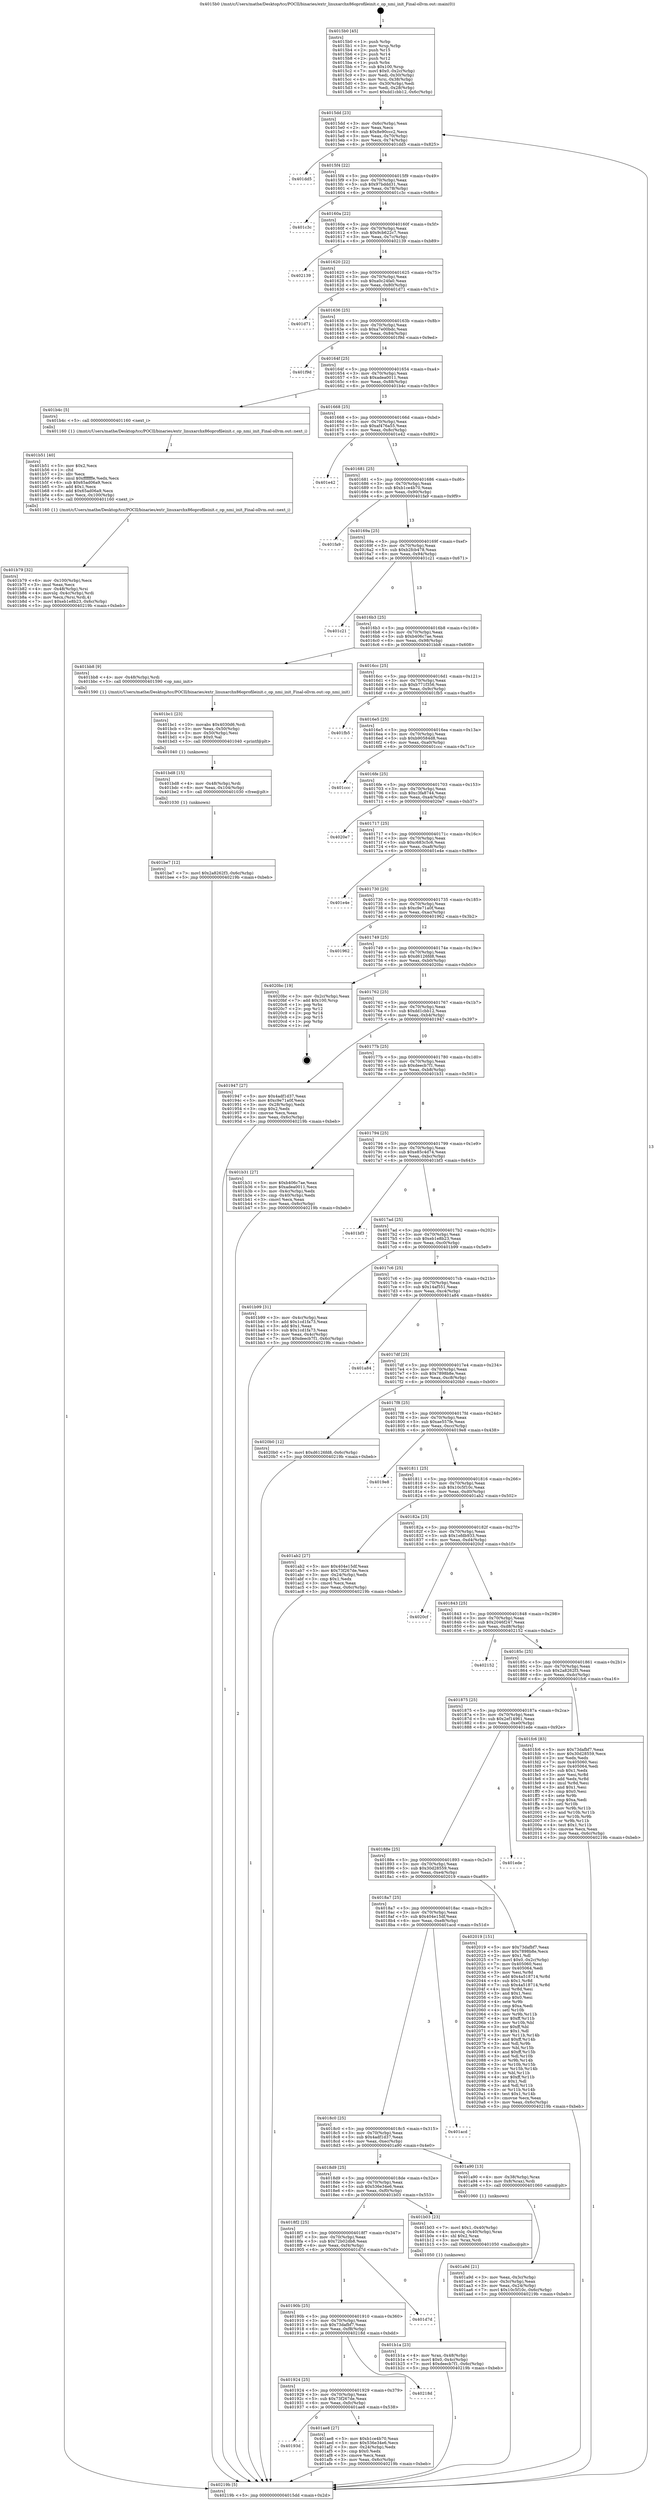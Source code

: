 digraph "0x4015b0" {
  label = "0x4015b0 (/mnt/c/Users/mathe/Desktop/tcc/POCII/binaries/extr_linuxarchx86oprofileinit.c_op_nmi_init_Final-ollvm.out::main(0))"
  labelloc = "t"
  node[shape=record]

  Entry [label="",width=0.3,height=0.3,shape=circle,fillcolor=black,style=filled]
  "0x4015dd" [label="{
     0x4015dd [23]\l
     | [instrs]\l
     &nbsp;&nbsp;0x4015dd \<+3\>: mov -0x6c(%rbp),%eax\l
     &nbsp;&nbsp;0x4015e0 \<+2\>: mov %eax,%ecx\l
     &nbsp;&nbsp;0x4015e2 \<+6\>: sub $0x8e90ccc2,%ecx\l
     &nbsp;&nbsp;0x4015e8 \<+3\>: mov %eax,-0x70(%rbp)\l
     &nbsp;&nbsp;0x4015eb \<+3\>: mov %ecx,-0x74(%rbp)\l
     &nbsp;&nbsp;0x4015ee \<+6\>: je 0000000000401dd5 \<main+0x825\>\l
  }"]
  "0x401dd5" [label="{
     0x401dd5\l
  }", style=dashed]
  "0x4015f4" [label="{
     0x4015f4 [22]\l
     | [instrs]\l
     &nbsp;&nbsp;0x4015f4 \<+5\>: jmp 00000000004015f9 \<main+0x49\>\l
     &nbsp;&nbsp;0x4015f9 \<+3\>: mov -0x70(%rbp),%eax\l
     &nbsp;&nbsp;0x4015fc \<+5\>: sub $0x97bddd31,%eax\l
     &nbsp;&nbsp;0x401601 \<+3\>: mov %eax,-0x78(%rbp)\l
     &nbsp;&nbsp;0x401604 \<+6\>: je 0000000000401c3c \<main+0x68c\>\l
  }"]
  Exit [label="",width=0.3,height=0.3,shape=circle,fillcolor=black,style=filled,peripheries=2]
  "0x401c3c" [label="{
     0x401c3c\l
  }", style=dashed]
  "0x40160a" [label="{
     0x40160a [22]\l
     | [instrs]\l
     &nbsp;&nbsp;0x40160a \<+5\>: jmp 000000000040160f \<main+0x5f\>\l
     &nbsp;&nbsp;0x40160f \<+3\>: mov -0x70(%rbp),%eax\l
     &nbsp;&nbsp;0x401612 \<+5\>: sub $0x9cb622c7,%eax\l
     &nbsp;&nbsp;0x401617 \<+3\>: mov %eax,-0x7c(%rbp)\l
     &nbsp;&nbsp;0x40161a \<+6\>: je 0000000000402139 \<main+0xb89\>\l
  }"]
  "0x401be7" [label="{
     0x401be7 [12]\l
     | [instrs]\l
     &nbsp;&nbsp;0x401be7 \<+7\>: movl $0x2a8262f3,-0x6c(%rbp)\l
     &nbsp;&nbsp;0x401bee \<+5\>: jmp 000000000040219b \<main+0xbeb\>\l
  }"]
  "0x402139" [label="{
     0x402139\l
  }", style=dashed]
  "0x401620" [label="{
     0x401620 [22]\l
     | [instrs]\l
     &nbsp;&nbsp;0x401620 \<+5\>: jmp 0000000000401625 \<main+0x75\>\l
     &nbsp;&nbsp;0x401625 \<+3\>: mov -0x70(%rbp),%eax\l
     &nbsp;&nbsp;0x401628 \<+5\>: sub $0xa0c24fa0,%eax\l
     &nbsp;&nbsp;0x40162d \<+3\>: mov %eax,-0x80(%rbp)\l
     &nbsp;&nbsp;0x401630 \<+6\>: je 0000000000401d71 \<main+0x7c1\>\l
  }"]
  "0x401bd8" [label="{
     0x401bd8 [15]\l
     | [instrs]\l
     &nbsp;&nbsp;0x401bd8 \<+4\>: mov -0x48(%rbp),%rdi\l
     &nbsp;&nbsp;0x401bdc \<+6\>: mov %eax,-0x104(%rbp)\l
     &nbsp;&nbsp;0x401be2 \<+5\>: call 0000000000401030 \<free@plt\>\l
     | [calls]\l
     &nbsp;&nbsp;0x401030 \{1\} (unknown)\l
  }"]
  "0x401d71" [label="{
     0x401d71\l
  }", style=dashed]
  "0x401636" [label="{
     0x401636 [25]\l
     | [instrs]\l
     &nbsp;&nbsp;0x401636 \<+5\>: jmp 000000000040163b \<main+0x8b\>\l
     &nbsp;&nbsp;0x40163b \<+3\>: mov -0x70(%rbp),%eax\l
     &nbsp;&nbsp;0x40163e \<+5\>: sub $0xa7e00bdc,%eax\l
     &nbsp;&nbsp;0x401643 \<+6\>: mov %eax,-0x84(%rbp)\l
     &nbsp;&nbsp;0x401649 \<+6\>: je 0000000000401f9d \<main+0x9ed\>\l
  }"]
  "0x401bc1" [label="{
     0x401bc1 [23]\l
     | [instrs]\l
     &nbsp;&nbsp;0x401bc1 \<+10\>: movabs $0x4030d6,%rdi\l
     &nbsp;&nbsp;0x401bcb \<+3\>: mov %eax,-0x50(%rbp)\l
     &nbsp;&nbsp;0x401bce \<+3\>: mov -0x50(%rbp),%esi\l
     &nbsp;&nbsp;0x401bd1 \<+2\>: mov $0x0,%al\l
     &nbsp;&nbsp;0x401bd3 \<+5\>: call 0000000000401040 \<printf@plt\>\l
     | [calls]\l
     &nbsp;&nbsp;0x401040 \{1\} (unknown)\l
  }"]
  "0x401f9d" [label="{
     0x401f9d\l
  }", style=dashed]
  "0x40164f" [label="{
     0x40164f [25]\l
     | [instrs]\l
     &nbsp;&nbsp;0x40164f \<+5\>: jmp 0000000000401654 \<main+0xa4\>\l
     &nbsp;&nbsp;0x401654 \<+3\>: mov -0x70(%rbp),%eax\l
     &nbsp;&nbsp;0x401657 \<+5\>: sub $0xadea0011,%eax\l
     &nbsp;&nbsp;0x40165c \<+6\>: mov %eax,-0x88(%rbp)\l
     &nbsp;&nbsp;0x401662 \<+6\>: je 0000000000401b4c \<main+0x59c\>\l
  }"]
  "0x401b79" [label="{
     0x401b79 [32]\l
     | [instrs]\l
     &nbsp;&nbsp;0x401b79 \<+6\>: mov -0x100(%rbp),%ecx\l
     &nbsp;&nbsp;0x401b7f \<+3\>: imul %eax,%ecx\l
     &nbsp;&nbsp;0x401b82 \<+4\>: mov -0x48(%rbp),%rsi\l
     &nbsp;&nbsp;0x401b86 \<+4\>: movslq -0x4c(%rbp),%rdi\l
     &nbsp;&nbsp;0x401b8a \<+3\>: mov %ecx,(%rsi,%rdi,4)\l
     &nbsp;&nbsp;0x401b8d \<+7\>: movl $0xeb1e8b23,-0x6c(%rbp)\l
     &nbsp;&nbsp;0x401b94 \<+5\>: jmp 000000000040219b \<main+0xbeb\>\l
  }"]
  "0x401b4c" [label="{
     0x401b4c [5]\l
     | [instrs]\l
     &nbsp;&nbsp;0x401b4c \<+5\>: call 0000000000401160 \<next_i\>\l
     | [calls]\l
     &nbsp;&nbsp;0x401160 \{1\} (/mnt/c/Users/mathe/Desktop/tcc/POCII/binaries/extr_linuxarchx86oprofileinit.c_op_nmi_init_Final-ollvm.out::next_i)\l
  }"]
  "0x401668" [label="{
     0x401668 [25]\l
     | [instrs]\l
     &nbsp;&nbsp;0x401668 \<+5\>: jmp 000000000040166d \<main+0xbd\>\l
     &nbsp;&nbsp;0x40166d \<+3\>: mov -0x70(%rbp),%eax\l
     &nbsp;&nbsp;0x401670 \<+5\>: sub $0xaf476a55,%eax\l
     &nbsp;&nbsp;0x401675 \<+6\>: mov %eax,-0x8c(%rbp)\l
     &nbsp;&nbsp;0x40167b \<+6\>: je 0000000000401e42 \<main+0x892\>\l
  }"]
  "0x401b51" [label="{
     0x401b51 [40]\l
     | [instrs]\l
     &nbsp;&nbsp;0x401b51 \<+5\>: mov $0x2,%ecx\l
     &nbsp;&nbsp;0x401b56 \<+1\>: cltd\l
     &nbsp;&nbsp;0x401b57 \<+2\>: idiv %ecx\l
     &nbsp;&nbsp;0x401b59 \<+6\>: imul $0xfffffffe,%edx,%ecx\l
     &nbsp;&nbsp;0x401b5f \<+6\>: sub $0x65ad06a9,%ecx\l
     &nbsp;&nbsp;0x401b65 \<+3\>: add $0x1,%ecx\l
     &nbsp;&nbsp;0x401b68 \<+6\>: add $0x65ad06a9,%ecx\l
     &nbsp;&nbsp;0x401b6e \<+6\>: mov %ecx,-0x100(%rbp)\l
     &nbsp;&nbsp;0x401b74 \<+5\>: call 0000000000401160 \<next_i\>\l
     | [calls]\l
     &nbsp;&nbsp;0x401160 \{1\} (/mnt/c/Users/mathe/Desktop/tcc/POCII/binaries/extr_linuxarchx86oprofileinit.c_op_nmi_init_Final-ollvm.out::next_i)\l
  }"]
  "0x401e42" [label="{
     0x401e42\l
  }", style=dashed]
  "0x401681" [label="{
     0x401681 [25]\l
     | [instrs]\l
     &nbsp;&nbsp;0x401681 \<+5\>: jmp 0000000000401686 \<main+0xd6\>\l
     &nbsp;&nbsp;0x401686 \<+3\>: mov -0x70(%rbp),%eax\l
     &nbsp;&nbsp;0x401689 \<+5\>: sub $0xb1ce4b70,%eax\l
     &nbsp;&nbsp;0x40168e \<+6\>: mov %eax,-0x90(%rbp)\l
     &nbsp;&nbsp;0x401694 \<+6\>: je 0000000000401fa9 \<main+0x9f9\>\l
  }"]
  "0x401b1a" [label="{
     0x401b1a [23]\l
     | [instrs]\l
     &nbsp;&nbsp;0x401b1a \<+4\>: mov %rax,-0x48(%rbp)\l
     &nbsp;&nbsp;0x401b1e \<+7\>: movl $0x0,-0x4c(%rbp)\l
     &nbsp;&nbsp;0x401b25 \<+7\>: movl $0xdeecb7f1,-0x6c(%rbp)\l
     &nbsp;&nbsp;0x401b2c \<+5\>: jmp 000000000040219b \<main+0xbeb\>\l
  }"]
  "0x401fa9" [label="{
     0x401fa9\l
  }", style=dashed]
  "0x40169a" [label="{
     0x40169a [25]\l
     | [instrs]\l
     &nbsp;&nbsp;0x40169a \<+5\>: jmp 000000000040169f \<main+0xef\>\l
     &nbsp;&nbsp;0x40169f \<+3\>: mov -0x70(%rbp),%eax\l
     &nbsp;&nbsp;0x4016a2 \<+5\>: sub $0xb2fcb478,%eax\l
     &nbsp;&nbsp;0x4016a7 \<+6\>: mov %eax,-0x94(%rbp)\l
     &nbsp;&nbsp;0x4016ad \<+6\>: je 0000000000401c21 \<main+0x671\>\l
  }"]
  "0x40193d" [label="{
     0x40193d\l
  }", style=dashed]
  "0x401c21" [label="{
     0x401c21\l
  }", style=dashed]
  "0x4016b3" [label="{
     0x4016b3 [25]\l
     | [instrs]\l
     &nbsp;&nbsp;0x4016b3 \<+5\>: jmp 00000000004016b8 \<main+0x108\>\l
     &nbsp;&nbsp;0x4016b8 \<+3\>: mov -0x70(%rbp),%eax\l
     &nbsp;&nbsp;0x4016bb \<+5\>: sub $0xb406c7ae,%eax\l
     &nbsp;&nbsp;0x4016c0 \<+6\>: mov %eax,-0x98(%rbp)\l
     &nbsp;&nbsp;0x4016c6 \<+6\>: je 0000000000401bb8 \<main+0x608\>\l
  }"]
  "0x401ae8" [label="{
     0x401ae8 [27]\l
     | [instrs]\l
     &nbsp;&nbsp;0x401ae8 \<+5\>: mov $0xb1ce4b70,%eax\l
     &nbsp;&nbsp;0x401aed \<+5\>: mov $0x536e34e6,%ecx\l
     &nbsp;&nbsp;0x401af2 \<+3\>: mov -0x24(%rbp),%edx\l
     &nbsp;&nbsp;0x401af5 \<+3\>: cmp $0x0,%edx\l
     &nbsp;&nbsp;0x401af8 \<+3\>: cmove %ecx,%eax\l
     &nbsp;&nbsp;0x401afb \<+3\>: mov %eax,-0x6c(%rbp)\l
     &nbsp;&nbsp;0x401afe \<+5\>: jmp 000000000040219b \<main+0xbeb\>\l
  }"]
  "0x401bb8" [label="{
     0x401bb8 [9]\l
     | [instrs]\l
     &nbsp;&nbsp;0x401bb8 \<+4\>: mov -0x48(%rbp),%rdi\l
     &nbsp;&nbsp;0x401bbc \<+5\>: call 0000000000401590 \<op_nmi_init\>\l
     | [calls]\l
     &nbsp;&nbsp;0x401590 \{1\} (/mnt/c/Users/mathe/Desktop/tcc/POCII/binaries/extr_linuxarchx86oprofileinit.c_op_nmi_init_Final-ollvm.out::op_nmi_init)\l
  }"]
  "0x4016cc" [label="{
     0x4016cc [25]\l
     | [instrs]\l
     &nbsp;&nbsp;0x4016cc \<+5\>: jmp 00000000004016d1 \<main+0x121\>\l
     &nbsp;&nbsp;0x4016d1 \<+3\>: mov -0x70(%rbp),%eax\l
     &nbsp;&nbsp;0x4016d4 \<+5\>: sub $0xb771f356,%eax\l
     &nbsp;&nbsp;0x4016d9 \<+6\>: mov %eax,-0x9c(%rbp)\l
     &nbsp;&nbsp;0x4016df \<+6\>: je 0000000000401fb5 \<main+0xa05\>\l
  }"]
  "0x401924" [label="{
     0x401924 [25]\l
     | [instrs]\l
     &nbsp;&nbsp;0x401924 \<+5\>: jmp 0000000000401929 \<main+0x379\>\l
     &nbsp;&nbsp;0x401929 \<+3\>: mov -0x70(%rbp),%eax\l
     &nbsp;&nbsp;0x40192c \<+5\>: sub $0x73f267de,%eax\l
     &nbsp;&nbsp;0x401931 \<+6\>: mov %eax,-0xfc(%rbp)\l
     &nbsp;&nbsp;0x401937 \<+6\>: je 0000000000401ae8 \<main+0x538\>\l
  }"]
  "0x401fb5" [label="{
     0x401fb5\l
  }", style=dashed]
  "0x4016e5" [label="{
     0x4016e5 [25]\l
     | [instrs]\l
     &nbsp;&nbsp;0x4016e5 \<+5\>: jmp 00000000004016ea \<main+0x13a\>\l
     &nbsp;&nbsp;0x4016ea \<+3\>: mov -0x70(%rbp),%eax\l
     &nbsp;&nbsp;0x4016ed \<+5\>: sub $0xb90584d8,%eax\l
     &nbsp;&nbsp;0x4016f2 \<+6\>: mov %eax,-0xa0(%rbp)\l
     &nbsp;&nbsp;0x4016f8 \<+6\>: je 0000000000401ccc \<main+0x71c\>\l
  }"]
  "0x40218d" [label="{
     0x40218d\l
  }", style=dashed]
  "0x401ccc" [label="{
     0x401ccc\l
  }", style=dashed]
  "0x4016fe" [label="{
     0x4016fe [25]\l
     | [instrs]\l
     &nbsp;&nbsp;0x4016fe \<+5\>: jmp 0000000000401703 \<main+0x153\>\l
     &nbsp;&nbsp;0x401703 \<+3\>: mov -0x70(%rbp),%eax\l
     &nbsp;&nbsp;0x401706 \<+5\>: sub $0xc3fa8744,%eax\l
     &nbsp;&nbsp;0x40170b \<+6\>: mov %eax,-0xa4(%rbp)\l
     &nbsp;&nbsp;0x401711 \<+6\>: je 00000000004020e7 \<main+0xb37\>\l
  }"]
  "0x40190b" [label="{
     0x40190b [25]\l
     | [instrs]\l
     &nbsp;&nbsp;0x40190b \<+5\>: jmp 0000000000401910 \<main+0x360\>\l
     &nbsp;&nbsp;0x401910 \<+3\>: mov -0x70(%rbp),%eax\l
     &nbsp;&nbsp;0x401913 \<+5\>: sub $0x73dafbf7,%eax\l
     &nbsp;&nbsp;0x401918 \<+6\>: mov %eax,-0xf8(%rbp)\l
     &nbsp;&nbsp;0x40191e \<+6\>: je 000000000040218d \<main+0xbdd\>\l
  }"]
  "0x4020e7" [label="{
     0x4020e7\l
  }", style=dashed]
  "0x401717" [label="{
     0x401717 [25]\l
     | [instrs]\l
     &nbsp;&nbsp;0x401717 \<+5\>: jmp 000000000040171c \<main+0x16c\>\l
     &nbsp;&nbsp;0x40171c \<+3\>: mov -0x70(%rbp),%eax\l
     &nbsp;&nbsp;0x40171f \<+5\>: sub $0xc683c5c6,%eax\l
     &nbsp;&nbsp;0x401724 \<+6\>: mov %eax,-0xa8(%rbp)\l
     &nbsp;&nbsp;0x40172a \<+6\>: je 0000000000401e4e \<main+0x89e\>\l
  }"]
  "0x401d7d" [label="{
     0x401d7d\l
  }", style=dashed]
  "0x401e4e" [label="{
     0x401e4e\l
  }", style=dashed]
  "0x401730" [label="{
     0x401730 [25]\l
     | [instrs]\l
     &nbsp;&nbsp;0x401730 \<+5\>: jmp 0000000000401735 \<main+0x185\>\l
     &nbsp;&nbsp;0x401735 \<+3\>: mov -0x70(%rbp),%eax\l
     &nbsp;&nbsp;0x401738 \<+5\>: sub $0xc9e71a0f,%eax\l
     &nbsp;&nbsp;0x40173d \<+6\>: mov %eax,-0xac(%rbp)\l
     &nbsp;&nbsp;0x401743 \<+6\>: je 0000000000401962 \<main+0x3b2\>\l
  }"]
  "0x4018f2" [label="{
     0x4018f2 [25]\l
     | [instrs]\l
     &nbsp;&nbsp;0x4018f2 \<+5\>: jmp 00000000004018f7 \<main+0x347\>\l
     &nbsp;&nbsp;0x4018f7 \<+3\>: mov -0x70(%rbp),%eax\l
     &nbsp;&nbsp;0x4018fa \<+5\>: sub $0x72b02db8,%eax\l
     &nbsp;&nbsp;0x4018ff \<+6\>: mov %eax,-0xf4(%rbp)\l
     &nbsp;&nbsp;0x401905 \<+6\>: je 0000000000401d7d \<main+0x7cd\>\l
  }"]
  "0x401962" [label="{
     0x401962\l
  }", style=dashed]
  "0x401749" [label="{
     0x401749 [25]\l
     | [instrs]\l
     &nbsp;&nbsp;0x401749 \<+5\>: jmp 000000000040174e \<main+0x19e\>\l
     &nbsp;&nbsp;0x40174e \<+3\>: mov -0x70(%rbp),%eax\l
     &nbsp;&nbsp;0x401751 \<+5\>: sub $0xd6126fd8,%eax\l
     &nbsp;&nbsp;0x401756 \<+6\>: mov %eax,-0xb0(%rbp)\l
     &nbsp;&nbsp;0x40175c \<+6\>: je 00000000004020bc \<main+0xb0c\>\l
  }"]
  "0x401b03" [label="{
     0x401b03 [23]\l
     | [instrs]\l
     &nbsp;&nbsp;0x401b03 \<+7\>: movl $0x1,-0x40(%rbp)\l
     &nbsp;&nbsp;0x401b0a \<+4\>: movslq -0x40(%rbp),%rax\l
     &nbsp;&nbsp;0x401b0e \<+4\>: shl $0x2,%rax\l
     &nbsp;&nbsp;0x401b12 \<+3\>: mov %rax,%rdi\l
     &nbsp;&nbsp;0x401b15 \<+5\>: call 0000000000401050 \<malloc@plt\>\l
     | [calls]\l
     &nbsp;&nbsp;0x401050 \{1\} (unknown)\l
  }"]
  "0x4020bc" [label="{
     0x4020bc [19]\l
     | [instrs]\l
     &nbsp;&nbsp;0x4020bc \<+3\>: mov -0x2c(%rbp),%eax\l
     &nbsp;&nbsp;0x4020bf \<+7\>: add $0x100,%rsp\l
     &nbsp;&nbsp;0x4020c6 \<+1\>: pop %rbx\l
     &nbsp;&nbsp;0x4020c7 \<+2\>: pop %r12\l
     &nbsp;&nbsp;0x4020c9 \<+2\>: pop %r14\l
     &nbsp;&nbsp;0x4020cb \<+2\>: pop %r15\l
     &nbsp;&nbsp;0x4020cd \<+1\>: pop %rbp\l
     &nbsp;&nbsp;0x4020ce \<+1\>: ret\l
  }"]
  "0x401762" [label="{
     0x401762 [25]\l
     | [instrs]\l
     &nbsp;&nbsp;0x401762 \<+5\>: jmp 0000000000401767 \<main+0x1b7\>\l
     &nbsp;&nbsp;0x401767 \<+3\>: mov -0x70(%rbp),%eax\l
     &nbsp;&nbsp;0x40176a \<+5\>: sub $0xdd1cbb12,%eax\l
     &nbsp;&nbsp;0x40176f \<+6\>: mov %eax,-0xb4(%rbp)\l
     &nbsp;&nbsp;0x401775 \<+6\>: je 0000000000401947 \<main+0x397\>\l
  }"]
  "0x401a9d" [label="{
     0x401a9d [21]\l
     | [instrs]\l
     &nbsp;&nbsp;0x401a9d \<+3\>: mov %eax,-0x3c(%rbp)\l
     &nbsp;&nbsp;0x401aa0 \<+3\>: mov -0x3c(%rbp),%eax\l
     &nbsp;&nbsp;0x401aa3 \<+3\>: mov %eax,-0x24(%rbp)\l
     &nbsp;&nbsp;0x401aa6 \<+7\>: movl $0x10c5f10c,-0x6c(%rbp)\l
     &nbsp;&nbsp;0x401aad \<+5\>: jmp 000000000040219b \<main+0xbeb\>\l
  }"]
  "0x401947" [label="{
     0x401947 [27]\l
     | [instrs]\l
     &nbsp;&nbsp;0x401947 \<+5\>: mov $0x4adf1d37,%eax\l
     &nbsp;&nbsp;0x40194c \<+5\>: mov $0xc9e71a0f,%ecx\l
     &nbsp;&nbsp;0x401951 \<+3\>: mov -0x28(%rbp),%edx\l
     &nbsp;&nbsp;0x401954 \<+3\>: cmp $0x2,%edx\l
     &nbsp;&nbsp;0x401957 \<+3\>: cmovne %ecx,%eax\l
     &nbsp;&nbsp;0x40195a \<+3\>: mov %eax,-0x6c(%rbp)\l
     &nbsp;&nbsp;0x40195d \<+5\>: jmp 000000000040219b \<main+0xbeb\>\l
  }"]
  "0x40177b" [label="{
     0x40177b [25]\l
     | [instrs]\l
     &nbsp;&nbsp;0x40177b \<+5\>: jmp 0000000000401780 \<main+0x1d0\>\l
     &nbsp;&nbsp;0x401780 \<+3\>: mov -0x70(%rbp),%eax\l
     &nbsp;&nbsp;0x401783 \<+5\>: sub $0xdeecb7f1,%eax\l
     &nbsp;&nbsp;0x401788 \<+6\>: mov %eax,-0xb8(%rbp)\l
     &nbsp;&nbsp;0x40178e \<+6\>: je 0000000000401b31 \<main+0x581\>\l
  }"]
  "0x40219b" [label="{
     0x40219b [5]\l
     | [instrs]\l
     &nbsp;&nbsp;0x40219b \<+5\>: jmp 00000000004015dd \<main+0x2d\>\l
  }"]
  "0x4015b0" [label="{
     0x4015b0 [45]\l
     | [instrs]\l
     &nbsp;&nbsp;0x4015b0 \<+1\>: push %rbp\l
     &nbsp;&nbsp;0x4015b1 \<+3\>: mov %rsp,%rbp\l
     &nbsp;&nbsp;0x4015b4 \<+2\>: push %r15\l
     &nbsp;&nbsp;0x4015b6 \<+2\>: push %r14\l
     &nbsp;&nbsp;0x4015b8 \<+2\>: push %r12\l
     &nbsp;&nbsp;0x4015ba \<+1\>: push %rbx\l
     &nbsp;&nbsp;0x4015bb \<+7\>: sub $0x100,%rsp\l
     &nbsp;&nbsp;0x4015c2 \<+7\>: movl $0x0,-0x2c(%rbp)\l
     &nbsp;&nbsp;0x4015c9 \<+3\>: mov %edi,-0x30(%rbp)\l
     &nbsp;&nbsp;0x4015cc \<+4\>: mov %rsi,-0x38(%rbp)\l
     &nbsp;&nbsp;0x4015d0 \<+3\>: mov -0x30(%rbp),%edi\l
     &nbsp;&nbsp;0x4015d3 \<+3\>: mov %edi,-0x28(%rbp)\l
     &nbsp;&nbsp;0x4015d6 \<+7\>: movl $0xdd1cbb12,-0x6c(%rbp)\l
  }"]
  "0x4018d9" [label="{
     0x4018d9 [25]\l
     | [instrs]\l
     &nbsp;&nbsp;0x4018d9 \<+5\>: jmp 00000000004018de \<main+0x32e\>\l
     &nbsp;&nbsp;0x4018de \<+3\>: mov -0x70(%rbp),%eax\l
     &nbsp;&nbsp;0x4018e1 \<+5\>: sub $0x536e34e6,%eax\l
     &nbsp;&nbsp;0x4018e6 \<+6\>: mov %eax,-0xf0(%rbp)\l
     &nbsp;&nbsp;0x4018ec \<+6\>: je 0000000000401b03 \<main+0x553\>\l
  }"]
  "0x401b31" [label="{
     0x401b31 [27]\l
     | [instrs]\l
     &nbsp;&nbsp;0x401b31 \<+5\>: mov $0xb406c7ae,%eax\l
     &nbsp;&nbsp;0x401b36 \<+5\>: mov $0xadea0011,%ecx\l
     &nbsp;&nbsp;0x401b3b \<+3\>: mov -0x4c(%rbp),%edx\l
     &nbsp;&nbsp;0x401b3e \<+3\>: cmp -0x40(%rbp),%edx\l
     &nbsp;&nbsp;0x401b41 \<+3\>: cmovl %ecx,%eax\l
     &nbsp;&nbsp;0x401b44 \<+3\>: mov %eax,-0x6c(%rbp)\l
     &nbsp;&nbsp;0x401b47 \<+5\>: jmp 000000000040219b \<main+0xbeb\>\l
  }"]
  "0x401794" [label="{
     0x401794 [25]\l
     | [instrs]\l
     &nbsp;&nbsp;0x401794 \<+5\>: jmp 0000000000401799 \<main+0x1e9\>\l
     &nbsp;&nbsp;0x401799 \<+3\>: mov -0x70(%rbp),%eax\l
     &nbsp;&nbsp;0x40179c \<+5\>: sub $0xe85c4d74,%eax\l
     &nbsp;&nbsp;0x4017a1 \<+6\>: mov %eax,-0xbc(%rbp)\l
     &nbsp;&nbsp;0x4017a7 \<+6\>: je 0000000000401bf3 \<main+0x643\>\l
  }"]
  "0x401a90" [label="{
     0x401a90 [13]\l
     | [instrs]\l
     &nbsp;&nbsp;0x401a90 \<+4\>: mov -0x38(%rbp),%rax\l
     &nbsp;&nbsp;0x401a94 \<+4\>: mov 0x8(%rax),%rdi\l
     &nbsp;&nbsp;0x401a98 \<+5\>: call 0000000000401060 \<atoi@plt\>\l
     | [calls]\l
     &nbsp;&nbsp;0x401060 \{1\} (unknown)\l
  }"]
  "0x401bf3" [label="{
     0x401bf3\l
  }", style=dashed]
  "0x4017ad" [label="{
     0x4017ad [25]\l
     | [instrs]\l
     &nbsp;&nbsp;0x4017ad \<+5\>: jmp 00000000004017b2 \<main+0x202\>\l
     &nbsp;&nbsp;0x4017b2 \<+3\>: mov -0x70(%rbp),%eax\l
     &nbsp;&nbsp;0x4017b5 \<+5\>: sub $0xeb1e8b23,%eax\l
     &nbsp;&nbsp;0x4017ba \<+6\>: mov %eax,-0xc0(%rbp)\l
     &nbsp;&nbsp;0x4017c0 \<+6\>: je 0000000000401b99 \<main+0x5e9\>\l
  }"]
  "0x4018c0" [label="{
     0x4018c0 [25]\l
     | [instrs]\l
     &nbsp;&nbsp;0x4018c0 \<+5\>: jmp 00000000004018c5 \<main+0x315\>\l
     &nbsp;&nbsp;0x4018c5 \<+3\>: mov -0x70(%rbp),%eax\l
     &nbsp;&nbsp;0x4018c8 \<+5\>: sub $0x4adf1d37,%eax\l
     &nbsp;&nbsp;0x4018cd \<+6\>: mov %eax,-0xec(%rbp)\l
     &nbsp;&nbsp;0x4018d3 \<+6\>: je 0000000000401a90 \<main+0x4e0\>\l
  }"]
  "0x401b99" [label="{
     0x401b99 [31]\l
     | [instrs]\l
     &nbsp;&nbsp;0x401b99 \<+3\>: mov -0x4c(%rbp),%eax\l
     &nbsp;&nbsp;0x401b9c \<+5\>: add $0x1cd1fa73,%eax\l
     &nbsp;&nbsp;0x401ba1 \<+3\>: add $0x1,%eax\l
     &nbsp;&nbsp;0x401ba4 \<+5\>: sub $0x1cd1fa73,%eax\l
     &nbsp;&nbsp;0x401ba9 \<+3\>: mov %eax,-0x4c(%rbp)\l
     &nbsp;&nbsp;0x401bac \<+7\>: movl $0xdeecb7f1,-0x6c(%rbp)\l
     &nbsp;&nbsp;0x401bb3 \<+5\>: jmp 000000000040219b \<main+0xbeb\>\l
  }"]
  "0x4017c6" [label="{
     0x4017c6 [25]\l
     | [instrs]\l
     &nbsp;&nbsp;0x4017c6 \<+5\>: jmp 00000000004017cb \<main+0x21b\>\l
     &nbsp;&nbsp;0x4017cb \<+3\>: mov -0x70(%rbp),%eax\l
     &nbsp;&nbsp;0x4017ce \<+5\>: sub $0x14af551,%eax\l
     &nbsp;&nbsp;0x4017d3 \<+6\>: mov %eax,-0xc4(%rbp)\l
     &nbsp;&nbsp;0x4017d9 \<+6\>: je 0000000000401a84 \<main+0x4d4\>\l
  }"]
  "0x401acd" [label="{
     0x401acd\l
  }", style=dashed]
  "0x401a84" [label="{
     0x401a84\l
  }", style=dashed]
  "0x4017df" [label="{
     0x4017df [25]\l
     | [instrs]\l
     &nbsp;&nbsp;0x4017df \<+5\>: jmp 00000000004017e4 \<main+0x234\>\l
     &nbsp;&nbsp;0x4017e4 \<+3\>: mov -0x70(%rbp),%eax\l
     &nbsp;&nbsp;0x4017e7 \<+5\>: sub $0x7898b8e,%eax\l
     &nbsp;&nbsp;0x4017ec \<+6\>: mov %eax,-0xc8(%rbp)\l
     &nbsp;&nbsp;0x4017f2 \<+6\>: je 00000000004020b0 \<main+0xb00\>\l
  }"]
  "0x4018a7" [label="{
     0x4018a7 [25]\l
     | [instrs]\l
     &nbsp;&nbsp;0x4018a7 \<+5\>: jmp 00000000004018ac \<main+0x2fc\>\l
     &nbsp;&nbsp;0x4018ac \<+3\>: mov -0x70(%rbp),%eax\l
     &nbsp;&nbsp;0x4018af \<+5\>: sub $0x404e15df,%eax\l
     &nbsp;&nbsp;0x4018b4 \<+6\>: mov %eax,-0xe8(%rbp)\l
     &nbsp;&nbsp;0x4018ba \<+6\>: je 0000000000401acd \<main+0x51d\>\l
  }"]
  "0x4020b0" [label="{
     0x4020b0 [12]\l
     | [instrs]\l
     &nbsp;&nbsp;0x4020b0 \<+7\>: movl $0xd6126fd8,-0x6c(%rbp)\l
     &nbsp;&nbsp;0x4020b7 \<+5\>: jmp 000000000040219b \<main+0xbeb\>\l
  }"]
  "0x4017f8" [label="{
     0x4017f8 [25]\l
     | [instrs]\l
     &nbsp;&nbsp;0x4017f8 \<+5\>: jmp 00000000004017fd \<main+0x24d\>\l
     &nbsp;&nbsp;0x4017fd \<+3\>: mov -0x70(%rbp),%eax\l
     &nbsp;&nbsp;0x401800 \<+5\>: sub $0xae557fe,%eax\l
     &nbsp;&nbsp;0x401805 \<+6\>: mov %eax,-0xcc(%rbp)\l
     &nbsp;&nbsp;0x40180b \<+6\>: je 00000000004019e8 \<main+0x438\>\l
  }"]
  "0x402019" [label="{
     0x402019 [151]\l
     | [instrs]\l
     &nbsp;&nbsp;0x402019 \<+5\>: mov $0x73dafbf7,%eax\l
     &nbsp;&nbsp;0x40201e \<+5\>: mov $0x7898b8e,%ecx\l
     &nbsp;&nbsp;0x402023 \<+2\>: mov $0x1,%dl\l
     &nbsp;&nbsp;0x402025 \<+7\>: movl $0x0,-0x2c(%rbp)\l
     &nbsp;&nbsp;0x40202c \<+7\>: mov 0x405060,%esi\l
     &nbsp;&nbsp;0x402033 \<+7\>: mov 0x405064,%edi\l
     &nbsp;&nbsp;0x40203a \<+3\>: mov %esi,%r8d\l
     &nbsp;&nbsp;0x40203d \<+7\>: add $0x4a518714,%r8d\l
     &nbsp;&nbsp;0x402044 \<+4\>: sub $0x1,%r8d\l
     &nbsp;&nbsp;0x402048 \<+7\>: sub $0x4a518714,%r8d\l
     &nbsp;&nbsp;0x40204f \<+4\>: imul %r8d,%esi\l
     &nbsp;&nbsp;0x402053 \<+3\>: and $0x1,%esi\l
     &nbsp;&nbsp;0x402056 \<+3\>: cmp $0x0,%esi\l
     &nbsp;&nbsp;0x402059 \<+4\>: sete %r9b\l
     &nbsp;&nbsp;0x40205d \<+3\>: cmp $0xa,%edi\l
     &nbsp;&nbsp;0x402060 \<+4\>: setl %r10b\l
     &nbsp;&nbsp;0x402064 \<+3\>: mov %r9b,%r11b\l
     &nbsp;&nbsp;0x402067 \<+4\>: xor $0xff,%r11b\l
     &nbsp;&nbsp;0x40206b \<+3\>: mov %r10b,%bl\l
     &nbsp;&nbsp;0x40206e \<+3\>: xor $0xff,%bl\l
     &nbsp;&nbsp;0x402071 \<+3\>: xor $0x1,%dl\l
     &nbsp;&nbsp;0x402074 \<+3\>: mov %r11b,%r14b\l
     &nbsp;&nbsp;0x402077 \<+4\>: and $0xff,%r14b\l
     &nbsp;&nbsp;0x40207b \<+3\>: and %dl,%r9b\l
     &nbsp;&nbsp;0x40207e \<+3\>: mov %bl,%r15b\l
     &nbsp;&nbsp;0x402081 \<+4\>: and $0xff,%r15b\l
     &nbsp;&nbsp;0x402085 \<+3\>: and %dl,%r10b\l
     &nbsp;&nbsp;0x402088 \<+3\>: or %r9b,%r14b\l
     &nbsp;&nbsp;0x40208b \<+3\>: or %r10b,%r15b\l
     &nbsp;&nbsp;0x40208e \<+3\>: xor %r15b,%r14b\l
     &nbsp;&nbsp;0x402091 \<+3\>: or %bl,%r11b\l
     &nbsp;&nbsp;0x402094 \<+4\>: xor $0xff,%r11b\l
     &nbsp;&nbsp;0x402098 \<+3\>: or $0x1,%dl\l
     &nbsp;&nbsp;0x40209b \<+3\>: and %dl,%r11b\l
     &nbsp;&nbsp;0x40209e \<+3\>: or %r11b,%r14b\l
     &nbsp;&nbsp;0x4020a1 \<+4\>: test $0x1,%r14b\l
     &nbsp;&nbsp;0x4020a5 \<+3\>: cmovne %ecx,%eax\l
     &nbsp;&nbsp;0x4020a8 \<+3\>: mov %eax,-0x6c(%rbp)\l
     &nbsp;&nbsp;0x4020ab \<+5\>: jmp 000000000040219b \<main+0xbeb\>\l
  }"]
  "0x4019e8" [label="{
     0x4019e8\l
  }", style=dashed]
  "0x401811" [label="{
     0x401811 [25]\l
     | [instrs]\l
     &nbsp;&nbsp;0x401811 \<+5\>: jmp 0000000000401816 \<main+0x266\>\l
     &nbsp;&nbsp;0x401816 \<+3\>: mov -0x70(%rbp),%eax\l
     &nbsp;&nbsp;0x401819 \<+5\>: sub $0x10c5f10c,%eax\l
     &nbsp;&nbsp;0x40181e \<+6\>: mov %eax,-0xd0(%rbp)\l
     &nbsp;&nbsp;0x401824 \<+6\>: je 0000000000401ab2 \<main+0x502\>\l
  }"]
  "0x40188e" [label="{
     0x40188e [25]\l
     | [instrs]\l
     &nbsp;&nbsp;0x40188e \<+5\>: jmp 0000000000401893 \<main+0x2e3\>\l
     &nbsp;&nbsp;0x401893 \<+3\>: mov -0x70(%rbp),%eax\l
     &nbsp;&nbsp;0x401896 \<+5\>: sub $0x30d28559,%eax\l
     &nbsp;&nbsp;0x40189b \<+6\>: mov %eax,-0xe4(%rbp)\l
     &nbsp;&nbsp;0x4018a1 \<+6\>: je 0000000000402019 \<main+0xa69\>\l
  }"]
  "0x401ab2" [label="{
     0x401ab2 [27]\l
     | [instrs]\l
     &nbsp;&nbsp;0x401ab2 \<+5\>: mov $0x404e15df,%eax\l
     &nbsp;&nbsp;0x401ab7 \<+5\>: mov $0x73f267de,%ecx\l
     &nbsp;&nbsp;0x401abc \<+3\>: mov -0x24(%rbp),%edx\l
     &nbsp;&nbsp;0x401abf \<+3\>: cmp $0x1,%edx\l
     &nbsp;&nbsp;0x401ac2 \<+3\>: cmovl %ecx,%eax\l
     &nbsp;&nbsp;0x401ac5 \<+3\>: mov %eax,-0x6c(%rbp)\l
     &nbsp;&nbsp;0x401ac8 \<+5\>: jmp 000000000040219b \<main+0xbeb\>\l
  }"]
  "0x40182a" [label="{
     0x40182a [25]\l
     | [instrs]\l
     &nbsp;&nbsp;0x40182a \<+5\>: jmp 000000000040182f \<main+0x27f\>\l
     &nbsp;&nbsp;0x40182f \<+3\>: mov -0x70(%rbp),%eax\l
     &nbsp;&nbsp;0x401832 \<+5\>: sub $0x1efdb933,%eax\l
     &nbsp;&nbsp;0x401837 \<+6\>: mov %eax,-0xd4(%rbp)\l
     &nbsp;&nbsp;0x40183d \<+6\>: je 00000000004020cf \<main+0xb1f\>\l
  }"]
  "0x401ede" [label="{
     0x401ede\l
  }", style=dashed]
  "0x4020cf" [label="{
     0x4020cf\l
  }", style=dashed]
  "0x401843" [label="{
     0x401843 [25]\l
     | [instrs]\l
     &nbsp;&nbsp;0x401843 \<+5\>: jmp 0000000000401848 \<main+0x298\>\l
     &nbsp;&nbsp;0x401848 \<+3\>: mov -0x70(%rbp),%eax\l
     &nbsp;&nbsp;0x40184b \<+5\>: sub $0x2046f247,%eax\l
     &nbsp;&nbsp;0x401850 \<+6\>: mov %eax,-0xd8(%rbp)\l
     &nbsp;&nbsp;0x401856 \<+6\>: je 0000000000402152 \<main+0xba2\>\l
  }"]
  "0x401875" [label="{
     0x401875 [25]\l
     | [instrs]\l
     &nbsp;&nbsp;0x401875 \<+5\>: jmp 000000000040187a \<main+0x2ca\>\l
     &nbsp;&nbsp;0x40187a \<+3\>: mov -0x70(%rbp),%eax\l
     &nbsp;&nbsp;0x40187d \<+5\>: sub $0x2ef14961,%eax\l
     &nbsp;&nbsp;0x401882 \<+6\>: mov %eax,-0xe0(%rbp)\l
     &nbsp;&nbsp;0x401888 \<+6\>: je 0000000000401ede \<main+0x92e\>\l
  }"]
  "0x402152" [label="{
     0x402152\l
  }", style=dashed]
  "0x40185c" [label="{
     0x40185c [25]\l
     | [instrs]\l
     &nbsp;&nbsp;0x40185c \<+5\>: jmp 0000000000401861 \<main+0x2b1\>\l
     &nbsp;&nbsp;0x401861 \<+3\>: mov -0x70(%rbp),%eax\l
     &nbsp;&nbsp;0x401864 \<+5\>: sub $0x2a8262f3,%eax\l
     &nbsp;&nbsp;0x401869 \<+6\>: mov %eax,-0xdc(%rbp)\l
     &nbsp;&nbsp;0x40186f \<+6\>: je 0000000000401fc6 \<main+0xa16\>\l
  }"]
  "0x401fc6" [label="{
     0x401fc6 [83]\l
     | [instrs]\l
     &nbsp;&nbsp;0x401fc6 \<+5\>: mov $0x73dafbf7,%eax\l
     &nbsp;&nbsp;0x401fcb \<+5\>: mov $0x30d28559,%ecx\l
     &nbsp;&nbsp;0x401fd0 \<+2\>: xor %edx,%edx\l
     &nbsp;&nbsp;0x401fd2 \<+7\>: mov 0x405060,%esi\l
     &nbsp;&nbsp;0x401fd9 \<+7\>: mov 0x405064,%edi\l
     &nbsp;&nbsp;0x401fe0 \<+3\>: sub $0x1,%edx\l
     &nbsp;&nbsp;0x401fe3 \<+3\>: mov %esi,%r8d\l
     &nbsp;&nbsp;0x401fe6 \<+3\>: add %edx,%r8d\l
     &nbsp;&nbsp;0x401fe9 \<+4\>: imul %r8d,%esi\l
     &nbsp;&nbsp;0x401fed \<+3\>: and $0x1,%esi\l
     &nbsp;&nbsp;0x401ff0 \<+3\>: cmp $0x0,%esi\l
     &nbsp;&nbsp;0x401ff3 \<+4\>: sete %r9b\l
     &nbsp;&nbsp;0x401ff7 \<+3\>: cmp $0xa,%edi\l
     &nbsp;&nbsp;0x401ffa \<+4\>: setl %r10b\l
     &nbsp;&nbsp;0x401ffe \<+3\>: mov %r9b,%r11b\l
     &nbsp;&nbsp;0x402001 \<+3\>: and %r10b,%r11b\l
     &nbsp;&nbsp;0x402004 \<+3\>: xor %r10b,%r9b\l
     &nbsp;&nbsp;0x402007 \<+3\>: or %r9b,%r11b\l
     &nbsp;&nbsp;0x40200a \<+4\>: test $0x1,%r11b\l
     &nbsp;&nbsp;0x40200e \<+3\>: cmovne %ecx,%eax\l
     &nbsp;&nbsp;0x402011 \<+3\>: mov %eax,-0x6c(%rbp)\l
     &nbsp;&nbsp;0x402014 \<+5\>: jmp 000000000040219b \<main+0xbeb\>\l
  }"]
  Entry -> "0x4015b0" [label=" 1"]
  "0x4015dd" -> "0x401dd5" [label=" 0"]
  "0x4015dd" -> "0x4015f4" [label=" 14"]
  "0x4020bc" -> Exit [label=" 1"]
  "0x4015f4" -> "0x401c3c" [label=" 0"]
  "0x4015f4" -> "0x40160a" [label=" 14"]
  "0x4020b0" -> "0x40219b" [label=" 1"]
  "0x40160a" -> "0x402139" [label=" 0"]
  "0x40160a" -> "0x401620" [label=" 14"]
  "0x402019" -> "0x40219b" [label=" 1"]
  "0x401620" -> "0x401d71" [label=" 0"]
  "0x401620" -> "0x401636" [label=" 14"]
  "0x401fc6" -> "0x40219b" [label=" 1"]
  "0x401636" -> "0x401f9d" [label=" 0"]
  "0x401636" -> "0x40164f" [label=" 14"]
  "0x401be7" -> "0x40219b" [label=" 1"]
  "0x40164f" -> "0x401b4c" [label=" 1"]
  "0x40164f" -> "0x401668" [label=" 13"]
  "0x401bd8" -> "0x401be7" [label=" 1"]
  "0x401668" -> "0x401e42" [label=" 0"]
  "0x401668" -> "0x401681" [label=" 13"]
  "0x401bc1" -> "0x401bd8" [label=" 1"]
  "0x401681" -> "0x401fa9" [label=" 0"]
  "0x401681" -> "0x40169a" [label=" 13"]
  "0x401bb8" -> "0x401bc1" [label=" 1"]
  "0x40169a" -> "0x401c21" [label=" 0"]
  "0x40169a" -> "0x4016b3" [label=" 13"]
  "0x401b99" -> "0x40219b" [label=" 1"]
  "0x4016b3" -> "0x401bb8" [label=" 1"]
  "0x4016b3" -> "0x4016cc" [label=" 12"]
  "0x401b79" -> "0x40219b" [label=" 1"]
  "0x4016cc" -> "0x401fb5" [label=" 0"]
  "0x4016cc" -> "0x4016e5" [label=" 12"]
  "0x401b4c" -> "0x401b51" [label=" 1"]
  "0x4016e5" -> "0x401ccc" [label=" 0"]
  "0x4016e5" -> "0x4016fe" [label=" 12"]
  "0x401b31" -> "0x40219b" [label=" 2"]
  "0x4016fe" -> "0x4020e7" [label=" 0"]
  "0x4016fe" -> "0x401717" [label=" 12"]
  "0x401b03" -> "0x401b1a" [label=" 1"]
  "0x401717" -> "0x401e4e" [label=" 0"]
  "0x401717" -> "0x401730" [label=" 12"]
  "0x401ae8" -> "0x40219b" [label=" 1"]
  "0x401730" -> "0x401962" [label=" 0"]
  "0x401730" -> "0x401749" [label=" 12"]
  "0x401924" -> "0x401ae8" [label=" 1"]
  "0x401749" -> "0x4020bc" [label=" 1"]
  "0x401749" -> "0x401762" [label=" 11"]
  "0x401b51" -> "0x401b79" [label=" 1"]
  "0x401762" -> "0x401947" [label=" 1"]
  "0x401762" -> "0x40177b" [label=" 10"]
  "0x401947" -> "0x40219b" [label=" 1"]
  "0x4015b0" -> "0x4015dd" [label=" 1"]
  "0x40219b" -> "0x4015dd" [label=" 13"]
  "0x40190b" -> "0x40218d" [label=" 0"]
  "0x40177b" -> "0x401b31" [label=" 2"]
  "0x40177b" -> "0x401794" [label=" 8"]
  "0x401b1a" -> "0x40219b" [label=" 1"]
  "0x401794" -> "0x401bf3" [label=" 0"]
  "0x401794" -> "0x4017ad" [label=" 8"]
  "0x4018f2" -> "0x40190b" [label=" 1"]
  "0x4017ad" -> "0x401b99" [label=" 1"]
  "0x4017ad" -> "0x4017c6" [label=" 7"]
  "0x401924" -> "0x40193d" [label=" 0"]
  "0x4017c6" -> "0x401a84" [label=" 0"]
  "0x4017c6" -> "0x4017df" [label=" 7"]
  "0x4018d9" -> "0x4018f2" [label=" 1"]
  "0x4017df" -> "0x4020b0" [label=" 1"]
  "0x4017df" -> "0x4017f8" [label=" 6"]
  "0x40190b" -> "0x401924" [label=" 1"]
  "0x4017f8" -> "0x4019e8" [label=" 0"]
  "0x4017f8" -> "0x401811" [label=" 6"]
  "0x401ab2" -> "0x40219b" [label=" 1"]
  "0x401811" -> "0x401ab2" [label=" 1"]
  "0x401811" -> "0x40182a" [label=" 5"]
  "0x401a90" -> "0x401a9d" [label=" 1"]
  "0x40182a" -> "0x4020cf" [label=" 0"]
  "0x40182a" -> "0x401843" [label=" 5"]
  "0x4018c0" -> "0x4018d9" [label=" 2"]
  "0x401843" -> "0x402152" [label=" 0"]
  "0x401843" -> "0x40185c" [label=" 5"]
  "0x4018f2" -> "0x401d7d" [label=" 0"]
  "0x40185c" -> "0x401fc6" [label=" 1"]
  "0x40185c" -> "0x401875" [label=" 4"]
  "0x4018c0" -> "0x401a90" [label=" 1"]
  "0x401875" -> "0x401ede" [label=" 0"]
  "0x401875" -> "0x40188e" [label=" 4"]
  "0x401a9d" -> "0x40219b" [label=" 1"]
  "0x40188e" -> "0x402019" [label=" 1"]
  "0x40188e" -> "0x4018a7" [label=" 3"]
  "0x4018d9" -> "0x401b03" [label=" 1"]
  "0x4018a7" -> "0x401acd" [label=" 0"]
  "0x4018a7" -> "0x4018c0" [label=" 3"]
}
